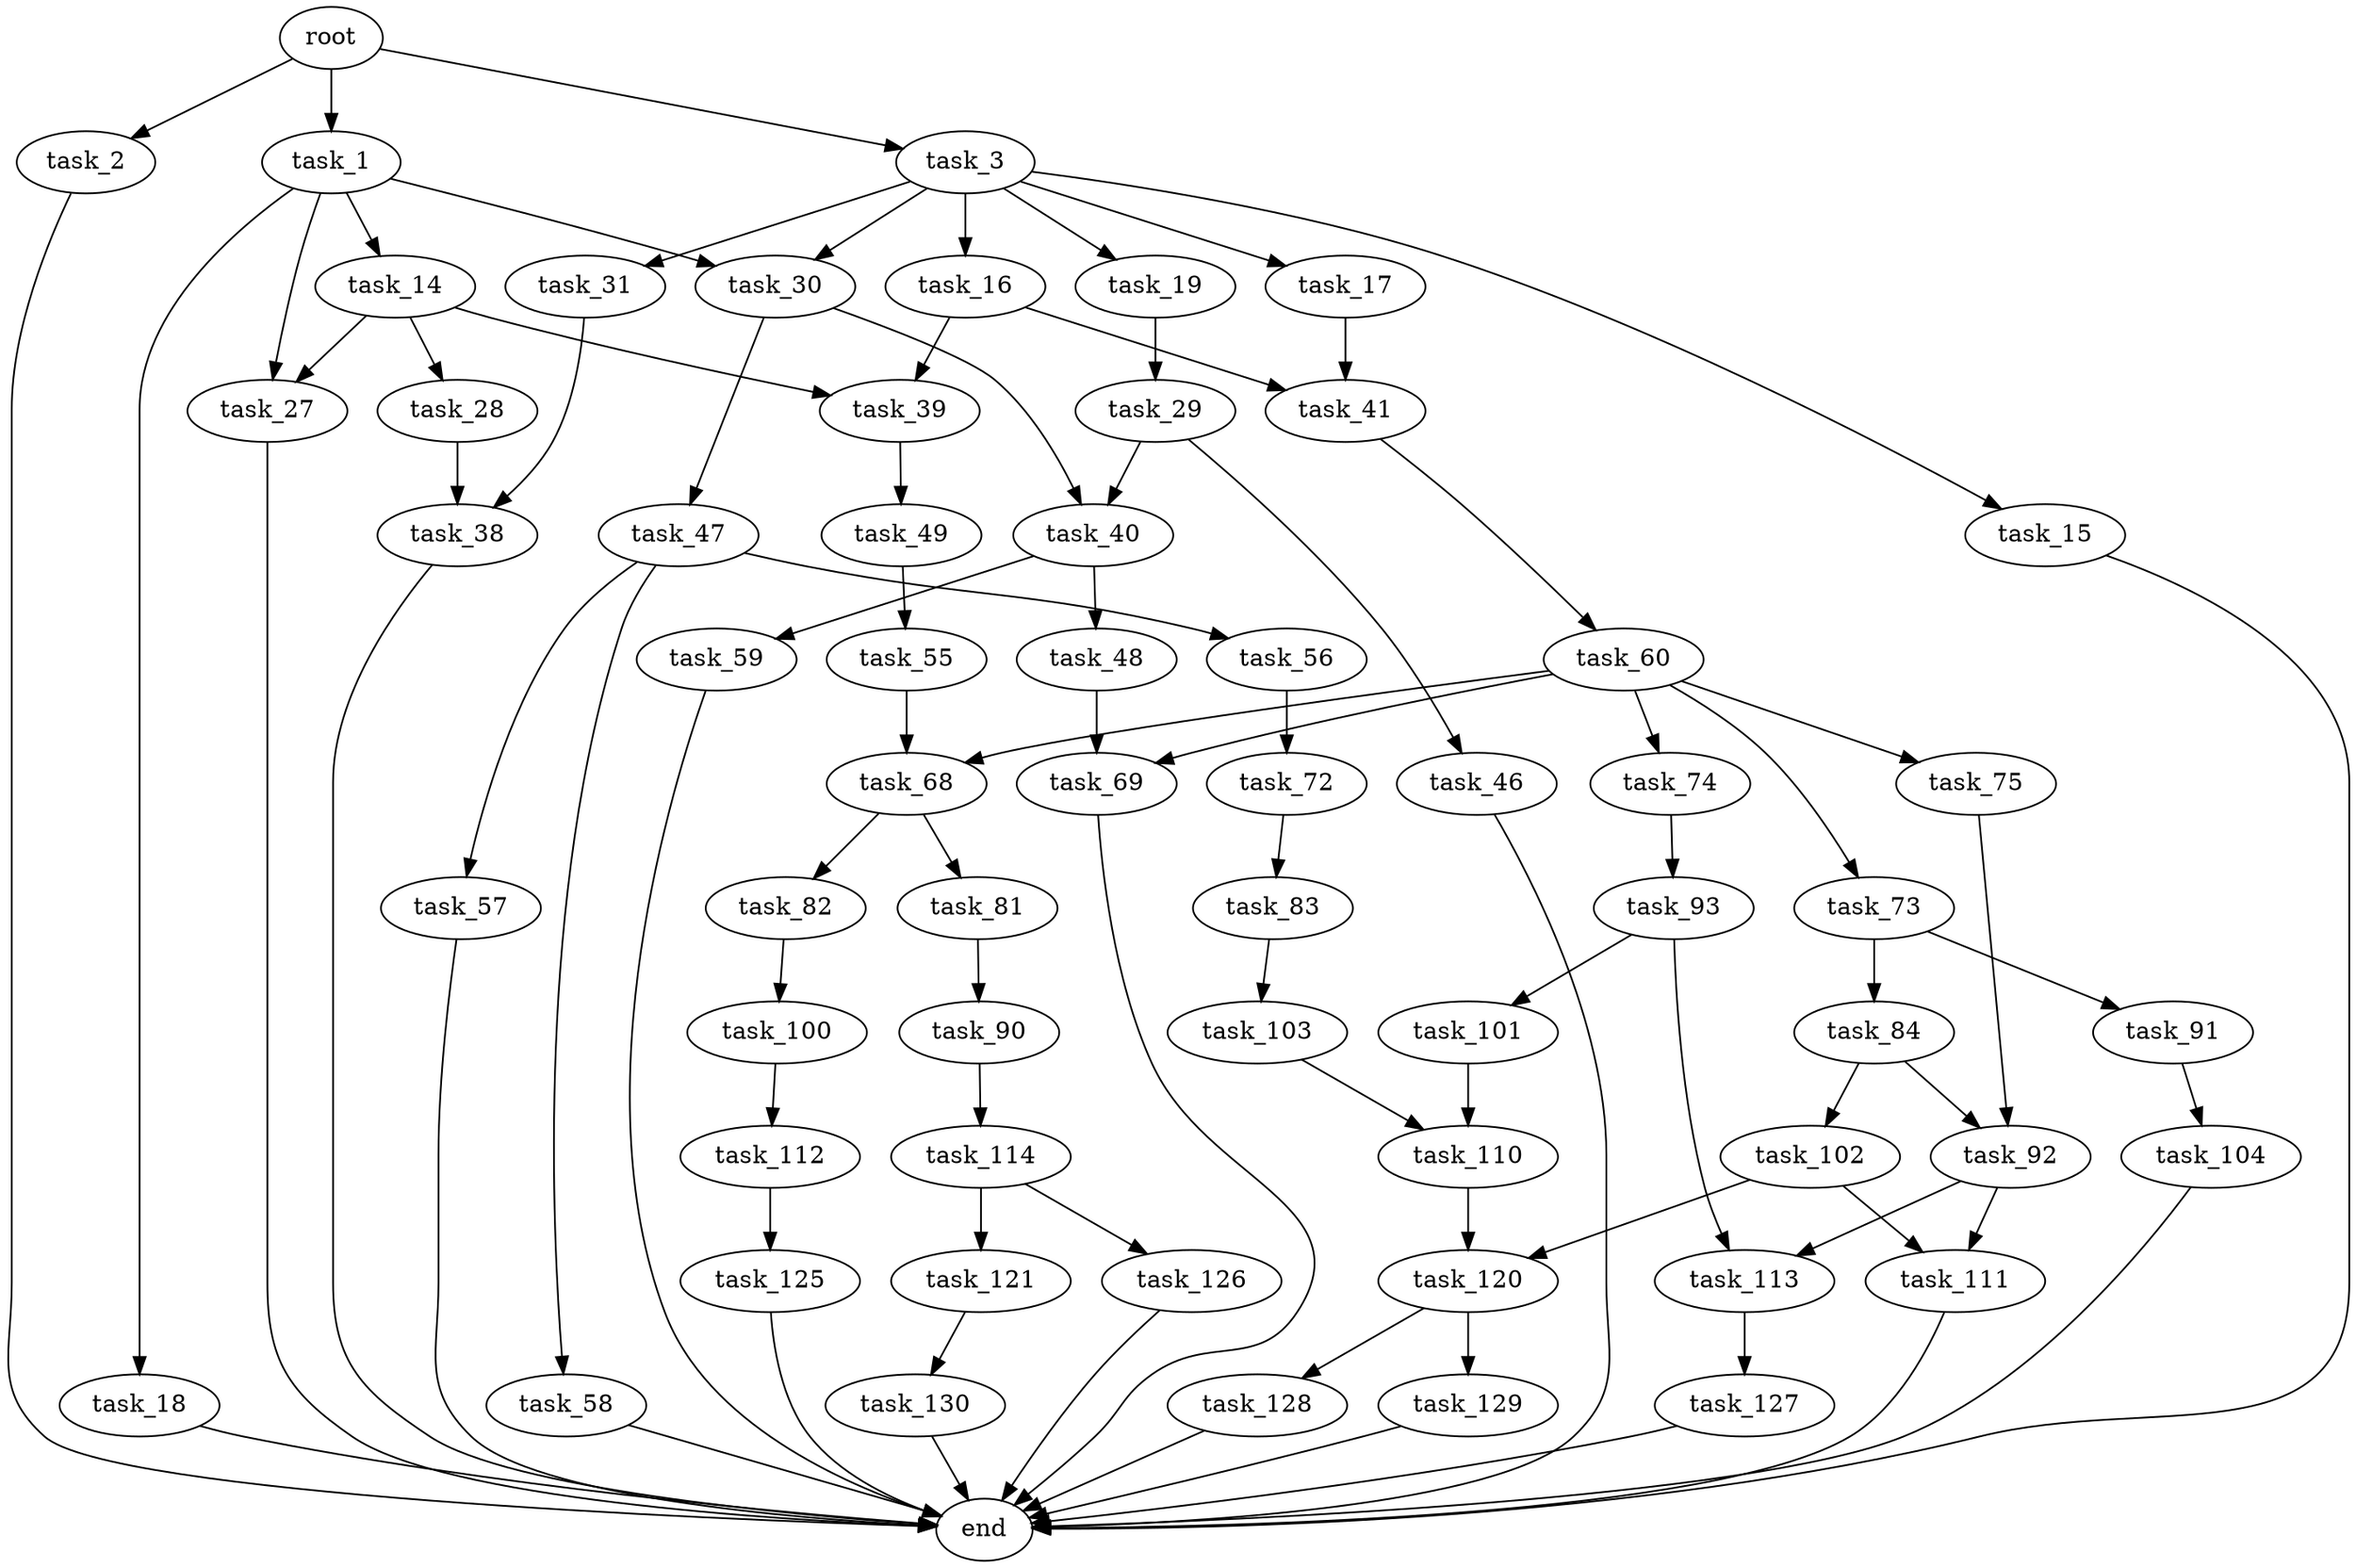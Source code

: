 digraph G {
  root [size="0.000000"];
  task_1 [size="1356758675781.000000"];
  task_2 [size="43046737359.000000"];
  task_3 [size="475379651.000000"];
  task_14 [size="18070755672.000000"];
  task_18 [size="908626454655.000000"];
  task_27 [size="155227448652.000000"];
  task_30 [size="40331936246.000000"];
  end [size="0.000000"];
  task_15 [size="20328695846.000000"];
  task_16 [size="3240080009.000000"];
  task_17 [size="549755813888.000000"];
  task_19 [size="165165317712.000000"];
  task_31 [size="1044392864047.000000"];
  task_28 [size="8310443944.000000"];
  task_39 [size="200335145249.000000"];
  task_41 [size="134217728000.000000"];
  task_29 [size="231928233984.000000"];
  task_38 [size="15984352371.000000"];
  task_40 [size="11599706269.000000"];
  task_46 [size="231928233984.000000"];
  task_47 [size="7361217868.000000"];
  task_49 [size="171039273964.000000"];
  task_48 [size="222056339339.000000"];
  task_59 [size="782757789696.000000"];
  task_60 [size="134217728000.000000"];
  task_56 [size="7403262542.000000"];
  task_57 [size="231928233984.000000"];
  task_58 [size="1083456087183.000000"];
  task_69 [size="558754504843.000000"];
  task_55 [size="134217728000.000000"];
  task_68 [size="91623848760.000000"];
  task_72 [size="26468448944.000000"];
  task_73 [size="4005853634.000000"];
  task_74 [size="280255422426.000000"];
  task_75 [size="368293445632.000000"];
  task_81 [size="4356772143.000000"];
  task_82 [size="1073741824000.000000"];
  task_83 [size="154969808556.000000"];
  task_84 [size="51929553928.000000"];
  task_91 [size="8589934592.000000"];
  task_93 [size="231928233984.000000"];
  task_92 [size="68719476736.000000"];
  task_90 [size="41837749334.000000"];
  task_100 [size="7365965514.000000"];
  task_103 [size="292737085631.000000"];
  task_102 [size="151760784192.000000"];
  task_114 [size="2921118670.000000"];
  task_104 [size="782757789696.000000"];
  task_111 [size="43721902961.000000"];
  task_113 [size="68719476736.000000"];
  task_101 [size="782757789696.000000"];
  task_112 [size="2851320570.000000"];
  task_110 [size="70788433236.000000"];
  task_120 [size="3781185981.000000"];
  task_125 [size="549755813888.000000"];
  task_127 [size="541957725504.000000"];
  task_121 [size="248807315223.000000"];
  task_126 [size="283236780184.000000"];
  task_128 [size="549755813888.000000"];
  task_129 [size="378381042550.000000"];
  task_130 [size="89432290346.000000"];

  root -> task_1 [size="1.000000"];
  root -> task_2 [size="1.000000"];
  root -> task_3 [size="1.000000"];
  task_1 -> task_14 [size="838860800.000000"];
  task_1 -> task_18 [size="838860800.000000"];
  task_1 -> task_27 [size="838860800.000000"];
  task_1 -> task_30 [size="838860800.000000"];
  task_2 -> end [size="1.000000"];
  task_3 -> task_15 [size="33554432.000000"];
  task_3 -> task_16 [size="33554432.000000"];
  task_3 -> task_17 [size="33554432.000000"];
  task_3 -> task_19 [size="33554432.000000"];
  task_3 -> task_30 [size="33554432.000000"];
  task_3 -> task_31 [size="33554432.000000"];
  task_14 -> task_27 [size="679477248.000000"];
  task_14 -> task_28 [size="679477248.000000"];
  task_14 -> task_39 [size="679477248.000000"];
  task_18 -> end [size="1.000000"];
  task_27 -> end [size="1.000000"];
  task_30 -> task_40 [size="33554432.000000"];
  task_30 -> task_47 [size="33554432.000000"];
  task_15 -> end [size="1.000000"];
  task_16 -> task_39 [size="301989888.000000"];
  task_16 -> task_41 [size="301989888.000000"];
  task_17 -> task_41 [size="536870912.000000"];
  task_19 -> task_29 [size="134217728.000000"];
  task_31 -> task_38 [size="679477248.000000"];
  task_28 -> task_38 [size="134217728.000000"];
  task_39 -> task_49 [size="209715200.000000"];
  task_41 -> task_60 [size="209715200.000000"];
  task_29 -> task_40 [size="301989888.000000"];
  task_29 -> task_46 [size="301989888.000000"];
  task_38 -> end [size="1.000000"];
  task_40 -> task_48 [size="209715200.000000"];
  task_40 -> task_59 [size="209715200.000000"];
  task_46 -> end [size="1.000000"];
  task_47 -> task_56 [size="134217728.000000"];
  task_47 -> task_57 [size="134217728.000000"];
  task_47 -> task_58 [size="134217728.000000"];
  task_49 -> task_55 [size="536870912.000000"];
  task_48 -> task_69 [size="679477248.000000"];
  task_59 -> end [size="1.000000"];
  task_60 -> task_68 [size="209715200.000000"];
  task_60 -> task_69 [size="209715200.000000"];
  task_60 -> task_73 [size="209715200.000000"];
  task_60 -> task_74 [size="209715200.000000"];
  task_60 -> task_75 [size="209715200.000000"];
  task_56 -> task_72 [size="536870912.000000"];
  task_57 -> end [size="1.000000"];
  task_58 -> end [size="1.000000"];
  task_69 -> end [size="1.000000"];
  task_55 -> task_68 [size="209715200.000000"];
  task_68 -> task_81 [size="134217728.000000"];
  task_68 -> task_82 [size="134217728.000000"];
  task_72 -> task_83 [size="75497472.000000"];
  task_73 -> task_84 [size="75497472.000000"];
  task_73 -> task_91 [size="75497472.000000"];
  task_74 -> task_93 [size="411041792.000000"];
  task_75 -> task_92 [size="411041792.000000"];
  task_81 -> task_90 [size="75497472.000000"];
  task_82 -> task_100 [size="838860800.000000"];
  task_83 -> task_103 [size="134217728.000000"];
  task_84 -> task_92 [size="838860800.000000"];
  task_84 -> task_102 [size="838860800.000000"];
  task_91 -> task_104 [size="33554432.000000"];
  task_93 -> task_101 [size="301989888.000000"];
  task_93 -> task_113 [size="301989888.000000"];
  task_92 -> task_111 [size="134217728.000000"];
  task_92 -> task_113 [size="134217728.000000"];
  task_90 -> task_114 [size="679477248.000000"];
  task_100 -> task_112 [size="134217728.000000"];
  task_103 -> task_110 [size="209715200.000000"];
  task_102 -> task_111 [size="134217728.000000"];
  task_102 -> task_120 [size="134217728.000000"];
  task_114 -> task_121 [size="134217728.000000"];
  task_114 -> task_126 [size="134217728.000000"];
  task_104 -> end [size="1.000000"];
  task_111 -> end [size="1.000000"];
  task_113 -> task_127 [size="134217728.000000"];
  task_101 -> task_110 [size="679477248.000000"];
  task_112 -> task_125 [size="301989888.000000"];
  task_110 -> task_120 [size="134217728.000000"];
  task_120 -> task_128 [size="75497472.000000"];
  task_120 -> task_129 [size="75497472.000000"];
  task_125 -> end [size="1.000000"];
  task_127 -> end [size="1.000000"];
  task_121 -> task_130 [size="209715200.000000"];
  task_126 -> end [size="1.000000"];
  task_128 -> end [size="1.000000"];
  task_129 -> end [size="1.000000"];
  task_130 -> end [size="1.000000"];
}
